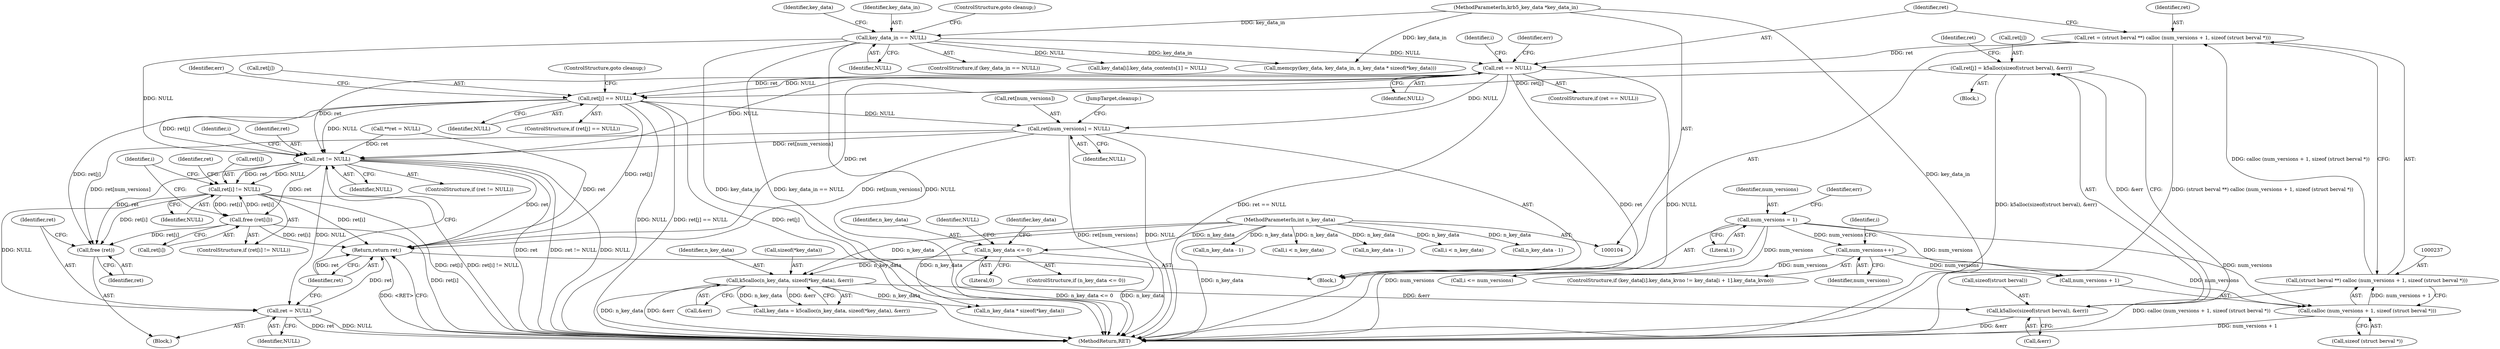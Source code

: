 digraph "0_krb5_dc7ed55c689d57de7f7408b34631bf06fec9dab1@array" {
"1000374" [label="(Call,ret[num_versions] = NULL)"];
"1000307" [label="(Call,ret[j] == NULL)"];
"1000297" [label="(Call,ret[j] = k5alloc(sizeof(struct berval), &err))"];
"1000301" [label="(Call,k5alloc(sizeof(struct berval), &err))"];
"1000134" [label="(Call,k5calloc(n_key_data, sizeof(*key_data), &err))"];
"1000127" [label="(Call,n_key_data <= 0)"];
"1000106" [label="(MethodParameterIn,int n_key_data)"];
"1000245" [label="(Call,ret == NULL)"];
"1000234" [label="(Call,ret = (struct berval **) calloc (num_versions + 1, sizeof (struct berval *)))"];
"1000236" [label="(Call,(struct berval **) calloc (num_versions + 1, sizeof (struct berval *)))"];
"1000238" [label="(Call,calloc (num_versions + 1, sizeof (struct berval *)))"];
"1000232" [label="(Call,num_versions++)"];
"1000115" [label="(Call,num_versions = 1)"];
"1000142" [label="(Call,key_data_in == NULL)"];
"1000105" [label="(MethodParameterIn,krb5_key_data *key_data_in)"];
"1000388" [label="(Call,ret != NULL)"];
"1000402" [label="(Call,ret[i] != NULL)"];
"1000407" [label="(Call,free (ret[i]))"];
"1000411" [label="(Call,free (ret))"];
"1000416" [label="(Return,return ret;)"];
"1000413" [label="(Call,ret = NULL)"];
"1000284" [label="(Call,n_key_data - 1)"];
"1000314" [label="(Identifier,err)"];
"1000256" [label="(Identifier,i)"];
"1000147" [label="(Identifier,key_data)"];
"1000108" [label="(Block,)"];
"1000133" [label="(Identifier,key_data)"];
"1000413" [label="(Call,ret = NULL)"];
"1000246" [label="(Identifier,ret)"];
"1000129" [label="(Literal,0)"];
"1000149" [label="(Call,n_key_data * sizeof(*key_data))"];
"1000123" [label="(Identifier,err)"];
"1000134" [label="(Call,k5calloc(n_key_data, sizeof(*key_data), &err))"];
"1000132" [label="(Call,key_data = k5calloc(n_key_data, sizeof(*key_data), &err))"];
"1000309" [label="(Identifier,ret)"];
"1000127" [label="(Call,n_key_data <= 0)"];
"1000234" [label="(Call,ret = (struct berval **) calloc (num_versions + 1, sizeof (struct berval *)))"];
"1000311" [label="(Identifier,NULL)"];
"1000146" [label="(Call,memcpy(key_data, key_data_in, n_key_data * sizeof(*key_data)))"];
"1000394" [label="(Identifier,i)"];
"1000242" [label="(Call,sizeof (struct berval *))"];
"1000116" [label="(Identifier,num_versions)"];
"1000245" [label="(Call,ret == NULL)"];
"1000403" [label="(Call,ret[i])"];
"1000144" [label="(Identifier,NULL)"];
"1000128" [label="(Identifier,n_key_data)"];
"1000407" [label="(Call,free (ret[i]))"];
"1000244" [label="(ControlStructure,if (ret == NULL))"];
"1000131" [label="(Identifier,NULL)"];
"1000406" [label="(Identifier,NULL)"];
"1000304" [label="(Call,&err)"];
"1000302" [label="(Call,sizeof(struct berval))"];
"1000143" [label="(Identifier,key_data_in)"];
"1000308" [label="(Call,ret[j])"];
"1000247" [label="(Identifier,NULL)"];
"1000238" [label="(Call,calloc (num_versions + 1, sizeof (struct berval *)))"];
"1000141" [label="(ControlStructure,if (key_data_in == NULL))"];
"1000250" [label="(Identifier,err)"];
"1000117" [label="(Literal,1)"];
"1000301" [label="(Call,k5alloc(sizeof(struct berval), &err))"];
"1000106" [label="(MethodParameterIn,int n_key_data)"];
"1000389" [label="(Identifier,ret)"];
"1000273" [label="(Call,i < n_key_data)"];
"1000139" [label="(Call,&err)"];
"1000232" [label="(Call,num_versions++)"];
"1000307" [label="(Call,ret[j] == NULL)"];
"1000414" [label="(Identifier,ret)"];
"1000126" [label="(ControlStructure,if (n_key_data <= 0))"];
"1000375" [label="(Call,ret[num_versions])"];
"1000233" [label="(Identifier,num_versions)"];
"1000213" [label="(Call,n_key_data - 1)"];
"1000158" [label="(Call,i < n_key_data)"];
"1000198" [label="(Call,key_data[i].key_data_contents[1] = NULL)"];
"1000418" [label="(MethodReturn,RET)"];
"1000110" [label="(Call,**ret = NULL)"];
"1000379" [label="(JumpTarget,cleanup:)"];
"1000306" [label="(ControlStructure,if (ret[j] == NULL))"];
"1000362" [label="(Call,n_key_data - 1)"];
"1000400" [label="(Identifier,i)"];
"1000411" [label="(Call,free (ret))"];
"1000391" [label="(Block,)"];
"1000217" [label="(Identifier,i)"];
"1000412" [label="(Identifier,ret)"];
"1000417" [label="(Identifier,ret)"];
"1000135" [label="(Identifier,n_key_data)"];
"1000239" [label="(Call,num_versions + 1)"];
"1000390" [label="(Identifier,NULL)"];
"1000297" [label="(Call,ret[j] = k5alloc(sizeof(struct berval), &err))"];
"1000298" [label="(Call,ret[j])"];
"1000401" [label="(ControlStructure,if (ret[i] != NULL))"];
"1000296" [label="(Block,)"];
"1000235" [label="(Identifier,ret)"];
"1000415" [label="(Identifier,NULL)"];
"1000388" [label="(Call,ret != NULL)"];
"1000218" [label="(ControlStructure,if (key_data[i].key_data_kvno != key_data[i + 1].key_data_kvno))"];
"1000387" [label="(ControlStructure,if (ret != NULL))"];
"1000408" [label="(Call,ret[i])"];
"1000136" [label="(Call,sizeof(*key_data))"];
"1000374" [label="(Call,ret[num_versions] = NULL)"];
"1000236" [label="(Call,(struct berval **) calloc (num_versions + 1, sizeof (struct berval *)))"];
"1000115" [label="(Call,num_versions = 1)"];
"1000396" [label="(Call,i <= num_versions)"];
"1000312" [label="(ControlStructure,goto cleanup;)"];
"1000416" [label="(Return,return ret;)"];
"1000142" [label="(Call,key_data_in == NULL)"];
"1000402" [label="(Call,ret[i] != NULL)"];
"1000105" [label="(MethodParameterIn,krb5_key_data *key_data_in)"];
"1000378" [label="(Identifier,NULL)"];
"1000409" [label="(Identifier,ret)"];
"1000145" [label="(ControlStructure,goto cleanup;)"];
"1000374" -> "1000108"  [label="AST: "];
"1000374" -> "1000378"  [label="CFG: "];
"1000375" -> "1000374"  [label="AST: "];
"1000378" -> "1000374"  [label="AST: "];
"1000379" -> "1000374"  [label="CFG: "];
"1000374" -> "1000418"  [label="DDG: ret[num_versions]"];
"1000374" -> "1000418"  [label="DDG: NULL"];
"1000307" -> "1000374"  [label="DDG: NULL"];
"1000245" -> "1000374"  [label="DDG: NULL"];
"1000374" -> "1000388"  [label="DDG: ret[num_versions]"];
"1000374" -> "1000411"  [label="DDG: ret[num_versions]"];
"1000374" -> "1000416"  [label="DDG: ret[num_versions]"];
"1000307" -> "1000306"  [label="AST: "];
"1000307" -> "1000311"  [label="CFG: "];
"1000308" -> "1000307"  [label="AST: "];
"1000311" -> "1000307"  [label="AST: "];
"1000312" -> "1000307"  [label="CFG: "];
"1000314" -> "1000307"  [label="CFG: "];
"1000307" -> "1000418"  [label="DDG: NULL"];
"1000307" -> "1000418"  [label="DDG: ret[j] == NULL"];
"1000307" -> "1000418"  [label="DDG: ret[j]"];
"1000297" -> "1000307"  [label="DDG: ret[j]"];
"1000245" -> "1000307"  [label="DDG: ret"];
"1000245" -> "1000307"  [label="DDG: NULL"];
"1000307" -> "1000388"  [label="DDG: ret[j]"];
"1000307" -> "1000388"  [label="DDG: NULL"];
"1000307" -> "1000411"  [label="DDG: ret[j]"];
"1000307" -> "1000416"  [label="DDG: ret[j]"];
"1000297" -> "1000296"  [label="AST: "];
"1000297" -> "1000301"  [label="CFG: "];
"1000298" -> "1000297"  [label="AST: "];
"1000301" -> "1000297"  [label="AST: "];
"1000309" -> "1000297"  [label="CFG: "];
"1000297" -> "1000418"  [label="DDG: k5alloc(sizeof(struct berval), &err)"];
"1000301" -> "1000297"  [label="DDG: &err"];
"1000301" -> "1000304"  [label="CFG: "];
"1000302" -> "1000301"  [label="AST: "];
"1000304" -> "1000301"  [label="AST: "];
"1000301" -> "1000418"  [label="DDG: &err"];
"1000134" -> "1000301"  [label="DDG: &err"];
"1000134" -> "1000132"  [label="AST: "];
"1000134" -> "1000139"  [label="CFG: "];
"1000135" -> "1000134"  [label="AST: "];
"1000136" -> "1000134"  [label="AST: "];
"1000139" -> "1000134"  [label="AST: "];
"1000132" -> "1000134"  [label="CFG: "];
"1000134" -> "1000418"  [label="DDG: &err"];
"1000134" -> "1000418"  [label="DDG: n_key_data"];
"1000134" -> "1000132"  [label="DDG: n_key_data"];
"1000134" -> "1000132"  [label="DDG: &err"];
"1000127" -> "1000134"  [label="DDG: n_key_data"];
"1000106" -> "1000134"  [label="DDG: n_key_data"];
"1000134" -> "1000149"  [label="DDG: n_key_data"];
"1000127" -> "1000126"  [label="AST: "];
"1000127" -> "1000129"  [label="CFG: "];
"1000128" -> "1000127"  [label="AST: "];
"1000129" -> "1000127"  [label="AST: "];
"1000131" -> "1000127"  [label="CFG: "];
"1000133" -> "1000127"  [label="CFG: "];
"1000127" -> "1000418"  [label="DDG: n_key_data <= 0"];
"1000127" -> "1000418"  [label="DDG: n_key_data"];
"1000106" -> "1000127"  [label="DDG: n_key_data"];
"1000106" -> "1000104"  [label="AST: "];
"1000106" -> "1000418"  [label="DDG: n_key_data"];
"1000106" -> "1000149"  [label="DDG: n_key_data"];
"1000106" -> "1000158"  [label="DDG: n_key_data"];
"1000106" -> "1000213"  [label="DDG: n_key_data"];
"1000106" -> "1000273"  [label="DDG: n_key_data"];
"1000106" -> "1000284"  [label="DDG: n_key_data"];
"1000106" -> "1000362"  [label="DDG: n_key_data"];
"1000245" -> "1000244"  [label="AST: "];
"1000245" -> "1000247"  [label="CFG: "];
"1000246" -> "1000245"  [label="AST: "];
"1000247" -> "1000245"  [label="AST: "];
"1000250" -> "1000245"  [label="CFG: "];
"1000256" -> "1000245"  [label="CFG: "];
"1000245" -> "1000418"  [label="DDG: ret == NULL"];
"1000245" -> "1000418"  [label="DDG: ret"];
"1000245" -> "1000418"  [label="DDG: NULL"];
"1000234" -> "1000245"  [label="DDG: ret"];
"1000142" -> "1000245"  [label="DDG: NULL"];
"1000245" -> "1000388"  [label="DDG: ret"];
"1000245" -> "1000388"  [label="DDG: NULL"];
"1000245" -> "1000416"  [label="DDG: ret"];
"1000234" -> "1000108"  [label="AST: "];
"1000234" -> "1000236"  [label="CFG: "];
"1000235" -> "1000234"  [label="AST: "];
"1000236" -> "1000234"  [label="AST: "];
"1000246" -> "1000234"  [label="CFG: "];
"1000234" -> "1000418"  [label="DDG: (struct berval **) calloc (num_versions + 1, sizeof (struct berval *))"];
"1000236" -> "1000234"  [label="DDG: calloc (num_versions + 1, sizeof (struct berval *))"];
"1000236" -> "1000238"  [label="CFG: "];
"1000237" -> "1000236"  [label="AST: "];
"1000238" -> "1000236"  [label="AST: "];
"1000236" -> "1000418"  [label="DDG: calloc (num_versions + 1, sizeof (struct berval *))"];
"1000238" -> "1000236"  [label="DDG: num_versions + 1"];
"1000238" -> "1000242"  [label="CFG: "];
"1000239" -> "1000238"  [label="AST: "];
"1000242" -> "1000238"  [label="AST: "];
"1000238" -> "1000418"  [label="DDG: num_versions + 1"];
"1000232" -> "1000238"  [label="DDG: num_versions"];
"1000115" -> "1000238"  [label="DDG: num_versions"];
"1000232" -> "1000218"  [label="AST: "];
"1000232" -> "1000233"  [label="CFG: "];
"1000233" -> "1000232"  [label="AST: "];
"1000217" -> "1000232"  [label="CFG: "];
"1000115" -> "1000232"  [label="DDG: num_versions"];
"1000232" -> "1000239"  [label="DDG: num_versions"];
"1000232" -> "1000396"  [label="DDG: num_versions"];
"1000115" -> "1000108"  [label="AST: "];
"1000115" -> "1000117"  [label="CFG: "];
"1000116" -> "1000115"  [label="AST: "];
"1000117" -> "1000115"  [label="AST: "];
"1000123" -> "1000115"  [label="CFG: "];
"1000115" -> "1000418"  [label="DDG: num_versions"];
"1000115" -> "1000239"  [label="DDG: num_versions"];
"1000115" -> "1000396"  [label="DDG: num_versions"];
"1000142" -> "1000141"  [label="AST: "];
"1000142" -> "1000144"  [label="CFG: "];
"1000143" -> "1000142"  [label="AST: "];
"1000144" -> "1000142"  [label="AST: "];
"1000145" -> "1000142"  [label="CFG: "];
"1000147" -> "1000142"  [label="CFG: "];
"1000142" -> "1000418"  [label="DDG: key_data_in == NULL"];
"1000142" -> "1000418"  [label="DDG: NULL"];
"1000142" -> "1000418"  [label="DDG: key_data_in"];
"1000105" -> "1000142"  [label="DDG: key_data_in"];
"1000142" -> "1000146"  [label="DDG: key_data_in"];
"1000142" -> "1000198"  [label="DDG: NULL"];
"1000142" -> "1000388"  [label="DDG: NULL"];
"1000105" -> "1000104"  [label="AST: "];
"1000105" -> "1000418"  [label="DDG: key_data_in"];
"1000105" -> "1000146"  [label="DDG: key_data_in"];
"1000388" -> "1000387"  [label="AST: "];
"1000388" -> "1000390"  [label="CFG: "];
"1000389" -> "1000388"  [label="AST: "];
"1000390" -> "1000388"  [label="AST: "];
"1000394" -> "1000388"  [label="CFG: "];
"1000417" -> "1000388"  [label="CFG: "];
"1000388" -> "1000418"  [label="DDG: ret"];
"1000388" -> "1000418"  [label="DDG: ret != NULL"];
"1000388" -> "1000418"  [label="DDG: NULL"];
"1000110" -> "1000388"  [label="DDG: ret"];
"1000388" -> "1000402"  [label="DDG: ret"];
"1000388" -> "1000402"  [label="DDG: NULL"];
"1000388" -> "1000407"  [label="DDG: ret"];
"1000388" -> "1000411"  [label="DDG: ret"];
"1000388" -> "1000413"  [label="DDG: NULL"];
"1000388" -> "1000416"  [label="DDG: ret"];
"1000402" -> "1000401"  [label="AST: "];
"1000402" -> "1000406"  [label="CFG: "];
"1000403" -> "1000402"  [label="AST: "];
"1000406" -> "1000402"  [label="AST: "];
"1000409" -> "1000402"  [label="CFG: "];
"1000400" -> "1000402"  [label="CFG: "];
"1000402" -> "1000418"  [label="DDG: ret[i] != NULL"];
"1000402" -> "1000418"  [label="DDG: ret[i]"];
"1000407" -> "1000402"  [label="DDG: ret[i]"];
"1000402" -> "1000407"  [label="DDG: ret[i]"];
"1000402" -> "1000411"  [label="DDG: ret[i]"];
"1000402" -> "1000413"  [label="DDG: NULL"];
"1000402" -> "1000416"  [label="DDG: ret[i]"];
"1000407" -> "1000401"  [label="AST: "];
"1000407" -> "1000408"  [label="CFG: "];
"1000408" -> "1000407"  [label="AST: "];
"1000400" -> "1000407"  [label="CFG: "];
"1000407" -> "1000418"  [label="DDG: ret[i]"];
"1000407" -> "1000411"  [label="DDG: ret[i]"];
"1000407" -> "1000416"  [label="DDG: ret[i]"];
"1000411" -> "1000391"  [label="AST: "];
"1000411" -> "1000412"  [label="CFG: "];
"1000412" -> "1000411"  [label="AST: "];
"1000414" -> "1000411"  [label="CFG: "];
"1000416" -> "1000108"  [label="AST: "];
"1000416" -> "1000417"  [label="CFG: "];
"1000417" -> "1000416"  [label="AST: "];
"1000418" -> "1000416"  [label="CFG: "];
"1000416" -> "1000418"  [label="DDG: <RET>"];
"1000417" -> "1000416"  [label="DDG: ret"];
"1000413" -> "1000416"  [label="DDG: ret"];
"1000110" -> "1000416"  [label="DDG: ret"];
"1000413" -> "1000391"  [label="AST: "];
"1000413" -> "1000415"  [label="CFG: "];
"1000414" -> "1000413"  [label="AST: "];
"1000415" -> "1000413"  [label="AST: "];
"1000417" -> "1000413"  [label="CFG: "];
"1000413" -> "1000418"  [label="DDG: ret"];
"1000413" -> "1000418"  [label="DDG: NULL"];
}
